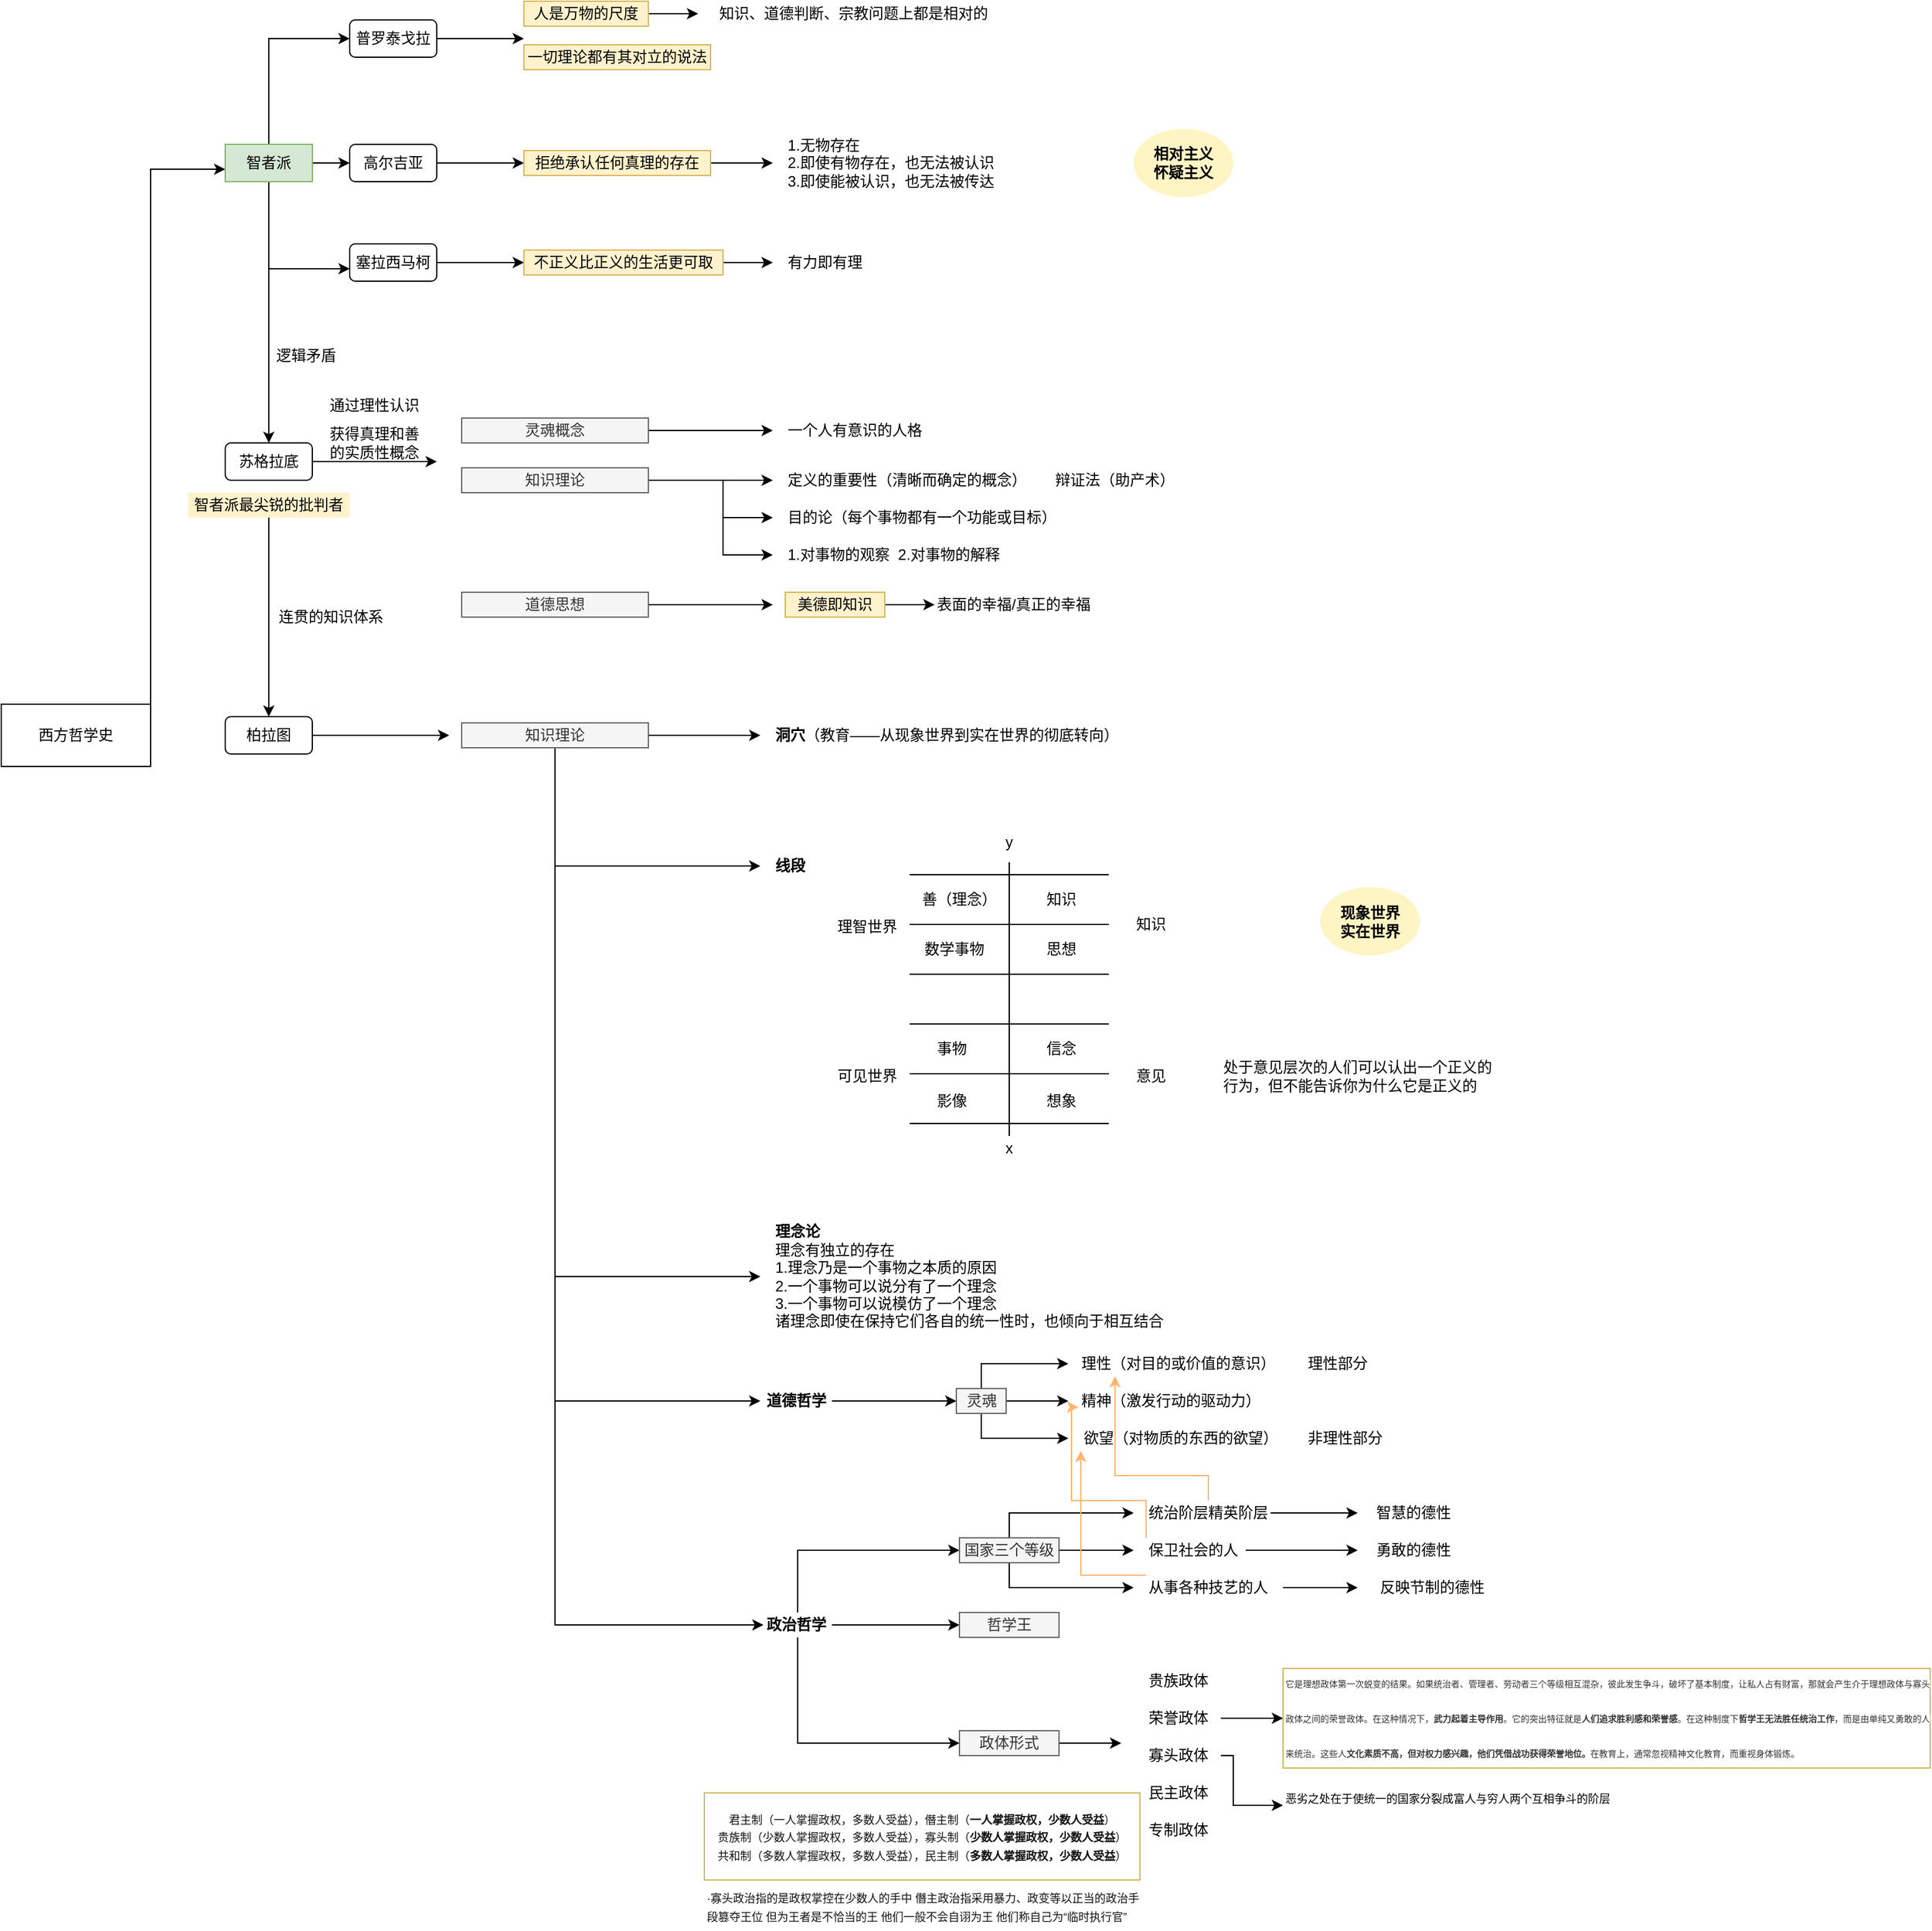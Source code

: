 <mxfile type="github" version="14.1.8">
  <diagram id="TQzP97epoowJSU-RKOnz" name="Page-1">
    <mxGraphModel grid="1" dx="1730" dy="1012" gridSize="10" guides="1" tooltips="1" connect="1" arrows="1" fold="1" page="1" pageScale="1" pageWidth="1169" pageHeight="1654" math="0" shadow="0">
      <root>
        <mxCell id="0" />
        <mxCell id="1" parent="0" />
        <mxCell id="kEAcKq2PW2KMM7VCmqcJ-43" value="" parent="1" style="rounded=0;whiteSpace=wrap;html=1;strokeColor=#d6b656;fillColor=none;" vertex="1">
          <mxGeometry as="geometry" x="635" y="1560" width="350" height="70" />
        </mxCell>
        <mxCell id="kEAcKq2PW2KMM7VCmqcJ-39" value="" parent="1" style="rounded=0;whiteSpace=wrap;html=1;strokeColor=#d6b656;fillColor=none;" vertex="1">
          <mxGeometry as="geometry" x="1100" y="1460" width="520" height="80" />
        </mxCell>
        <mxCell id="WVngYqx_YMuxh-05h4gM-2" parent="1" style="edgeStyle=orthogonalEdgeStyle;rounded=0;orthogonalLoop=1;jettySize=auto;html=1;exitX=1;exitY=0;exitDx=0;exitDy=0;" edge="1" source="WVngYqx_YMuxh-05h4gM-1">
          <mxGeometry as="geometry" relative="1">
            <mxPoint as="targetPoint" x="250" y="255" />
            <Array as="points">
              <mxPoint x="190" y="255" />
            </Array>
          </mxGeometry>
        </mxCell>
        <mxCell id="WVngYqx_YMuxh-05h4gM-1" value="西方哲学史" parent="1" style="rounded=0;whiteSpace=wrap;html=1;" vertex="1">
          <mxGeometry as="geometry" x="70" y="685" width="120" height="50" />
        </mxCell>
        <mxCell id="WVngYqx_YMuxh-05h4gM-7" parent="1" style="edgeStyle=orthogonalEdgeStyle;rounded=0;orthogonalLoop=1;jettySize=auto;html=1;" edge="1" source="WVngYqx_YMuxh-05h4gM-3" target="WVngYqx_YMuxh-05h4gM-6">
          <mxGeometry as="geometry" relative="1">
            <Array as="points">
              <mxPoint x="285" y="150" />
            </Array>
          </mxGeometry>
        </mxCell>
        <mxCell id="WVngYqx_YMuxh-05h4gM-13" parent="1" style="edgeStyle=orthogonalEdgeStyle;rounded=0;orthogonalLoop=1;jettySize=auto;html=1;" edge="1" source="WVngYqx_YMuxh-05h4gM-3">
          <mxGeometry as="geometry" relative="1">
            <mxPoint as="targetPoint" x="350" y="250" />
          </mxGeometry>
        </mxCell>
        <mxCell id="WVngYqx_YMuxh-05h4gM-19" parent="1" style="edgeStyle=orthogonalEdgeStyle;rounded=0;orthogonalLoop=1;jettySize=auto;html=1;" edge="1" source="WVngYqx_YMuxh-05h4gM-3">
          <mxGeometry as="geometry" relative="1">
            <mxPoint as="targetPoint" x="350" y="335" />
            <Array as="points">
              <mxPoint x="285" y="335" />
              <mxPoint x="310" y="335" />
            </Array>
          </mxGeometry>
        </mxCell>
        <mxCell id="WVngYqx_YMuxh-05h4gM-25" parent="1" style="edgeStyle=orthogonalEdgeStyle;rounded=0;orthogonalLoop=1;jettySize=auto;html=1;entryX=0.5;entryY=0;entryDx=0;entryDy=0;" edge="1" source="WVngYqx_YMuxh-05h4gM-3" target="WVngYqx_YMuxh-05h4gM-28">
          <mxGeometry as="geometry" relative="1">
            <mxPoint as="targetPoint" x="285" y="415" />
          </mxGeometry>
        </mxCell>
        <mxCell id="WVngYqx_YMuxh-05h4gM-3" value="智者派" parent="1" style="rounded=0;whiteSpace=wrap;html=1;fillColor=#d5e8d4;strokeColor=#82b366;" vertex="1">
          <mxGeometry as="geometry" x="250" y="235" width="70" height="30" />
        </mxCell>
        <mxCell id="WVngYqx_YMuxh-05h4gM-9" parent="1" style="edgeStyle=orthogonalEdgeStyle;rounded=0;orthogonalLoop=1;jettySize=auto;html=1;" edge="1" source="WVngYqx_YMuxh-05h4gM-6">
          <mxGeometry as="geometry" relative="1">
            <mxPoint as="targetPoint" x="490" y="150" />
          </mxGeometry>
        </mxCell>
        <mxCell id="WVngYqx_YMuxh-05h4gM-6" value="普罗泰戈拉" parent="1" style="rounded=1;whiteSpace=wrap;html=1;" vertex="1">
          <mxGeometry as="geometry" x="350" y="135" width="70" height="30" />
        </mxCell>
        <mxCell id="GLffS5xHXD3V3gzNx7sH-1" parent="1" style="edgeStyle=orthogonalEdgeStyle;rounded=0;orthogonalLoop=1;jettySize=auto;html=1;entryX=0;entryY=0.5;entryDx=0;entryDy=0;" edge="1" source="WVngYqx_YMuxh-05h4gM-10" target="WVngYqx_YMuxh-05h4gM-12">
          <mxGeometry as="geometry" relative="1" />
        </mxCell>
        <mxCell id="WVngYqx_YMuxh-05h4gM-10" value="人是万物的尺度" parent="1" style="text;html=1;align=center;verticalAlign=middle;whiteSpace=wrap;rounded=0;fillColor=#fff2cc;strokeColor=#d6b656;" vertex="1">
          <mxGeometry as="geometry" x="490" y="120" width="100" height="20" />
        </mxCell>
        <mxCell id="WVngYqx_YMuxh-05h4gM-12" value="知识、道德判断、宗教问题上都是相对的" parent="1" style="text;html=1;strokeColor=none;fillColor=none;align=center;verticalAlign=middle;whiteSpace=wrap;rounded=0;" vertex="1">
          <mxGeometry as="geometry" x="630" y="120" width="250" height="20" />
        </mxCell>
        <mxCell id="WVngYqx_YMuxh-05h4gM-15" parent="1" style="edgeStyle=orthogonalEdgeStyle;rounded=0;orthogonalLoop=1;jettySize=auto;html=1;" edge="1" source="WVngYqx_YMuxh-05h4gM-14">
          <mxGeometry as="geometry" relative="1">
            <mxPoint as="targetPoint" x="490" y="250" />
          </mxGeometry>
        </mxCell>
        <mxCell id="WVngYqx_YMuxh-05h4gM-14" value="高尔吉亚" parent="1" style="rounded=1;whiteSpace=wrap;html=1;" vertex="1">
          <mxGeometry as="geometry" x="350" y="235" width="70" height="30" />
        </mxCell>
        <mxCell id="WVngYqx_YMuxh-05h4gM-17" parent="1" style="edgeStyle=orthogonalEdgeStyle;rounded=0;orthogonalLoop=1;jettySize=auto;html=1;" edge="1" source="WVngYqx_YMuxh-05h4gM-16">
          <mxGeometry as="geometry" relative="1">
            <mxPoint as="targetPoint" x="690" y="250" />
          </mxGeometry>
        </mxCell>
        <mxCell id="WVngYqx_YMuxh-05h4gM-16" value="拒绝承认任何真理的存在" parent="1" style="text;html=1;align=center;verticalAlign=middle;whiteSpace=wrap;rounded=0;fillColor=#fff2cc;strokeColor=#d6b656;" vertex="1">
          <mxGeometry as="geometry" x="490" y="240" width="150" height="20" />
        </mxCell>
        <mxCell id="WVngYqx_YMuxh-05h4gM-18" value="&lt;div align=&quot;left&quot;&gt;有力即有理&lt;/div&gt;" parent="1" style="text;html=1;strokeColor=none;fillColor=none;align=left;verticalAlign=middle;whiteSpace=wrap;rounded=0;" vertex="1">
          <mxGeometry as="geometry" x="700" y="320" width="250" height="20" />
        </mxCell>
        <mxCell id="WVngYqx_YMuxh-05h4gM-21" parent="1" style="edgeStyle=orthogonalEdgeStyle;rounded=0;orthogonalLoop=1;jettySize=auto;html=1;" edge="1" source="WVngYqx_YMuxh-05h4gM-20">
          <mxGeometry as="geometry" relative="1">
            <mxPoint as="targetPoint" x="490" y="330" />
          </mxGeometry>
        </mxCell>
        <mxCell id="WVngYqx_YMuxh-05h4gM-20" value="塞拉西马柯" parent="1" style="rounded=1;whiteSpace=wrap;html=1;" vertex="1">
          <mxGeometry as="geometry" x="350" y="315" width="70" height="30" />
        </mxCell>
        <mxCell id="WVngYqx_YMuxh-05h4gM-23" parent="1" style="edgeStyle=orthogonalEdgeStyle;rounded=0;orthogonalLoop=1;jettySize=auto;html=1;" edge="1" source="WVngYqx_YMuxh-05h4gM-22">
          <mxGeometry as="geometry" relative="1">
            <mxPoint as="targetPoint" x="690" y="330" />
          </mxGeometry>
        </mxCell>
        <mxCell id="WVngYqx_YMuxh-05h4gM-22" value="不正义比正义的生活更可取" parent="1" style="text;html=1;align=center;verticalAlign=middle;whiteSpace=wrap;rounded=0;fillColor=#fff2cc;strokeColor=#d6b656;" vertex="1">
          <mxGeometry as="geometry" x="490" y="320" width="160" height="20" />
        </mxCell>
        <mxCell id="WVngYqx_YMuxh-05h4gM-24" value="&lt;div align=&quot;left&quot;&gt;1.无物存在&lt;br&gt;2.即使有物存在，也无法被认识&lt;br&gt;3.即使能被认识，也无法被传达&lt;br&gt;&lt;/div&gt;" parent="1" style="text;html=1;strokeColor=none;fillColor=none;align=center;verticalAlign=middle;whiteSpace=wrap;rounded=0;" vertex="1">
          <mxGeometry as="geometry" x="660" y="240" width="250" height="20" />
        </mxCell>
        <mxCell id="WVngYqx_YMuxh-05h4gM-52" parent="1" style="edgeStyle=orthogonalEdgeStyle;rounded=0;orthogonalLoop=1;jettySize=auto;html=1;" edge="1" source="WVngYqx_YMuxh-05h4gM-27">
          <mxGeometry as="geometry" relative="1">
            <mxPoint as="targetPoint" x="285" y="695" />
          </mxGeometry>
        </mxCell>
        <mxCell id="WVngYqx_YMuxh-05h4gM-27" value="智者派最尖锐的批判者" parent="1" style="text;html=1;align=center;verticalAlign=middle;whiteSpace=wrap;rounded=0;fillColor=#fff2cc;" vertex="1">
          <mxGeometry as="geometry" x="220" y="515" width="130" height="20" />
        </mxCell>
        <mxCell id="WVngYqx_YMuxh-05h4gM-33" parent="1" style="edgeStyle=orthogonalEdgeStyle;rounded=0;orthogonalLoop=1;jettySize=auto;html=1;" edge="1" source="WVngYqx_YMuxh-05h4gM-28">
          <mxGeometry as="geometry" relative="1">
            <mxPoint as="targetPoint" x="420" y="490.0" />
          </mxGeometry>
        </mxCell>
        <mxCell id="WVngYqx_YMuxh-05h4gM-28" value="苏格拉底" parent="1" style="rounded=1;whiteSpace=wrap;html=1;" vertex="1">
          <mxGeometry as="geometry" x="250" y="475" width="70" height="30" />
        </mxCell>
        <mxCell id="WVngYqx_YMuxh-05h4gM-32" value="逻辑矛盾" parent="1" style="text;html=1;strokeColor=none;fillColor=none;align=center;verticalAlign=middle;whiteSpace=wrap;rounded=0;" vertex="1">
          <mxGeometry as="geometry" x="290" y="395" width="50" height="20" />
        </mxCell>
        <mxCell id="WVngYqx_YMuxh-05h4gM-34" value="获得真理和善的实质性概念" parent="1" style="text;html=1;strokeColor=none;fillColor=none;align=center;verticalAlign=middle;whiteSpace=wrap;rounded=0;" vertex="1">
          <mxGeometry as="geometry" x="330" y="465" width="80" height="20" />
        </mxCell>
        <mxCell id="WVngYqx_YMuxh-05h4gM-35" value="&lt;b&gt;现象世界&lt;br&gt;实在世界&lt;/b&gt;" parent="1" style="ellipse;whiteSpace=wrap;html=1;strokeColor=none;fillColor=#FFF4C3;" vertex="1">
          <mxGeometry as="geometry" x="1130" y="832" width="80" height="55" />
        </mxCell>
        <mxCell id="WVngYqx_YMuxh-05h4gM-37" parent="1" style="edgeStyle=orthogonalEdgeStyle;rounded=0;orthogonalLoop=1;jettySize=auto;html=1;exitX=1;exitY=0.5;exitDx=0;exitDy=0;" edge="1" source="WVngYqx_YMuxh-05h4gM-39">
          <mxGeometry as="geometry" relative="1">
            <mxPoint as="targetPoint" x="690" y="465" />
            <Array as="points">
              <mxPoint x="690" y="465" />
            </Array>
          </mxGeometry>
        </mxCell>
        <mxCell id="WVngYqx_YMuxh-05h4gM-40" parent="1" style="edgeStyle=orthogonalEdgeStyle;rounded=0;orthogonalLoop=1;jettySize=auto;html=1;" edge="1" source="WVngYqx_YMuxh-05h4gM-36">
          <mxGeometry as="geometry" relative="1">
            <mxPoint as="targetPoint" x="690" y="505" />
          </mxGeometry>
        </mxCell>
        <mxCell id="WVngYqx_YMuxh-05h4gM-45" parent="1" style="edgeStyle=orthogonalEdgeStyle;rounded=0;orthogonalLoop=1;jettySize=auto;html=1;" edge="1" source="WVngYqx_YMuxh-05h4gM-36">
          <mxGeometry as="geometry" relative="1">
            <mxPoint as="targetPoint" x="690" y="535" />
            <Array as="points">
              <mxPoint x="650" y="505" />
              <mxPoint x="650" y="535" />
              <mxPoint x="690" y="535" />
            </Array>
          </mxGeometry>
        </mxCell>
        <mxCell id="WVngYqx_YMuxh-05h4gM-46" parent="1" style="edgeStyle=orthogonalEdgeStyle;rounded=0;orthogonalLoop=1;jettySize=auto;html=1;" edge="1" source="WVngYqx_YMuxh-05h4gM-36">
          <mxGeometry as="geometry" relative="1">
            <mxPoint as="targetPoint" x="690" y="565" />
            <Array as="points">
              <mxPoint x="650" y="505" />
              <mxPoint x="650" y="565" />
              <mxPoint x="690" y="565" />
            </Array>
          </mxGeometry>
        </mxCell>
        <mxCell id="WVngYqx_YMuxh-05h4gM-36" value="知识理论" parent="1" style="text;html=1;align=center;verticalAlign=middle;whiteSpace=wrap;rounded=0;fillColor=#f5f5f5;strokeColor=#666666;fontColor=#333333;" vertex="1">
          <mxGeometry as="geometry" x="440" y="495" width="150" height="20" />
        </mxCell>
        <mxCell id="WVngYqx_YMuxh-05h4gM-38" value="&lt;div align=&quot;left&quot;&gt;一个人有意识的人格&lt;/div&gt;" parent="1" style="text;html=1;strokeColor=none;fillColor=none;align=left;verticalAlign=middle;whiteSpace=wrap;rounded=0;" vertex="1">
          <mxGeometry as="geometry" x="700" y="455" width="250" height="20" />
        </mxCell>
        <mxCell id="WVngYqx_YMuxh-05h4gM-39" value="灵魂概念" parent="1" style="text;html=1;align=center;verticalAlign=middle;whiteSpace=wrap;rounded=0;fillColor=#f5f5f5;strokeColor=#666666;fontColor=#333333;" vertex="1">
          <mxGeometry as="geometry" x="440" y="455" width="150" height="20" />
        </mxCell>
        <mxCell id="WVngYqx_YMuxh-05h4gM-41" value="&lt;div align=&quot;left&quot;&gt;定义的重要性（清晰而确定的概念）&lt;/div&gt;" parent="1" style="text;html=1;strokeColor=none;fillColor=none;align=left;verticalAlign=middle;whiteSpace=wrap;rounded=0;" vertex="1">
          <mxGeometry as="geometry" x="700" y="495" width="250" height="20" />
        </mxCell>
        <mxCell id="WVngYqx_YMuxh-05h4gM-43" value="&lt;div align=&quot;left&quot;&gt;目的论（每个事物都有一个功能或目标）&lt;/div&gt;" parent="1" style="text;html=1;strokeColor=none;fillColor=none;align=left;verticalAlign=middle;whiteSpace=wrap;rounded=0;" vertex="1">
          <mxGeometry as="geometry" x="700" y="525" width="250" height="20" />
        </mxCell>
        <mxCell id="WVngYqx_YMuxh-05h4gM-44" value="&lt;div align=&quot;left&quot;&gt;1.对事物的观察&amp;nbsp; 2.对事物的解释&lt;/div&gt;" parent="1" style="text;html=1;strokeColor=none;fillColor=none;align=left;verticalAlign=middle;whiteSpace=wrap;rounded=0;" vertex="1">
          <mxGeometry as="geometry" x="700" y="555" width="250" height="20" />
        </mxCell>
        <mxCell id="WVngYqx_YMuxh-05h4gM-48" parent="1" style="edgeStyle=orthogonalEdgeStyle;rounded=0;orthogonalLoop=1;jettySize=auto;html=1;" edge="1" source="WVngYqx_YMuxh-05h4gM-47">
          <mxGeometry as="geometry" relative="1">
            <mxPoint as="targetPoint" x="690" y="605" />
          </mxGeometry>
        </mxCell>
        <mxCell id="WVngYqx_YMuxh-05h4gM-47" value="道德思想" parent="1" style="text;html=1;align=center;verticalAlign=middle;whiteSpace=wrap;rounded=0;fillColor=#f5f5f5;strokeColor=#666666;fontColor=#333333;" vertex="1">
          <mxGeometry as="geometry" x="440" y="595" width="150" height="20" />
        </mxCell>
        <mxCell id="WVngYqx_YMuxh-05h4gM-50" parent="1" style="edgeStyle=orthogonalEdgeStyle;rounded=0;orthogonalLoop=1;jettySize=auto;html=1;" edge="1" source="WVngYqx_YMuxh-05h4gM-49">
          <mxGeometry as="geometry" relative="1">
            <mxPoint as="targetPoint" x="820" y="605" />
          </mxGeometry>
        </mxCell>
        <mxCell id="WVngYqx_YMuxh-05h4gM-49" value="&lt;div&gt;美德即知识&lt;/div&gt;" parent="1" style="text;html=1;strokeColor=#d6b656;fillColor=#fff2cc;align=center;verticalAlign=middle;whiteSpace=wrap;rounded=0;" vertex="1">
          <mxGeometry as="geometry" x="700" y="595" width="80" height="20" />
        </mxCell>
        <mxCell id="WVngYqx_YMuxh-05h4gM-51" value="&lt;div align=&quot;left&quot;&gt;表面的幸福/真正的幸福&lt;/div&gt;" parent="1" style="text;html=1;strokeColor=none;fillColor=none;align=left;verticalAlign=middle;whiteSpace=wrap;rounded=0;" vertex="1">
          <mxGeometry as="geometry" x="820" y="595" width="250" height="20" />
        </mxCell>
        <mxCell id="WVngYqx_YMuxh-05h4gM-53" value="连贯的知识体系" parent="1" style="text;html=1;strokeColor=none;fillColor=none;align=center;verticalAlign=middle;whiteSpace=wrap;rounded=0;" vertex="1">
          <mxGeometry as="geometry" x="290" y="605" width="90" height="20" />
        </mxCell>
        <mxCell id="WVngYqx_YMuxh-05h4gM-56" parent="1" style="edgeStyle=orthogonalEdgeStyle;rounded=0;orthogonalLoop=1;jettySize=auto;html=1;" edge="1" source="WVngYqx_YMuxh-05h4gM-54">
          <mxGeometry as="geometry" relative="1">
            <mxPoint as="targetPoint" x="430" y="710" />
          </mxGeometry>
        </mxCell>
        <mxCell id="WVngYqx_YMuxh-05h4gM-54" value="柏拉图" parent="1" style="rounded=1;whiteSpace=wrap;html=1;" vertex="1">
          <mxGeometry as="geometry" x="250" y="695" width="70" height="30" />
        </mxCell>
        <mxCell id="WVngYqx_YMuxh-05h4gM-57" parent="1" style="edgeStyle=orthogonalEdgeStyle;rounded=0;orthogonalLoop=1;jettySize=auto;html=1;" edge="1" source="WVngYqx_YMuxh-05h4gM-55">
          <mxGeometry as="geometry" relative="1">
            <mxPoint as="targetPoint" x="680" y="710" />
          </mxGeometry>
        </mxCell>
        <mxCell id="WVngYqx_YMuxh-05h4gM-60" parent="1" style="edgeStyle=orthogonalEdgeStyle;rounded=0;orthogonalLoop=1;jettySize=auto;html=1;" edge="1" source="WVngYqx_YMuxh-05h4gM-55">
          <mxGeometry as="geometry" relative="1">
            <mxPoint as="targetPoint" x="680" y="815" />
            <Array as="points">
              <mxPoint x="515" y="815" />
              <mxPoint x="680" y="815" />
            </Array>
          </mxGeometry>
        </mxCell>
        <mxCell id="p7dkGp5icExoeywVa9xs-1" parent="1" style="edgeStyle=orthogonalEdgeStyle;rounded=0;orthogonalLoop=1;jettySize=auto;html=1;" edge="1" source="WVngYqx_YMuxh-05h4gM-55">
          <mxGeometry as="geometry" relative="1">
            <mxPoint as="targetPoint" x="680" y="1145" />
            <Array as="points">
              <mxPoint x="515" y="1145" />
              <mxPoint x="680" y="1145" />
            </Array>
          </mxGeometry>
        </mxCell>
        <mxCell id="p7dkGp5icExoeywVa9xs-5" parent="1" style="edgeStyle=orthogonalEdgeStyle;rounded=0;orthogonalLoop=1;jettySize=auto;html=1;" edge="1" source="WVngYqx_YMuxh-05h4gM-55">
          <mxGeometry as="geometry" relative="1">
            <mxPoint as="targetPoint" x="680" y="1245" />
            <Array as="points">
              <mxPoint x="515" y="1245" />
              <mxPoint x="680" y="1245" />
            </Array>
          </mxGeometry>
        </mxCell>
        <mxCell id="kEAcKq2PW2KMM7VCmqcJ-3" parent="1" style="edgeStyle=orthogonalEdgeStyle;rounded=0;orthogonalLoop=1;jettySize=auto;html=1;entryX=0;entryY=0.5;entryDx=0;entryDy=0;" edge="1" source="WVngYqx_YMuxh-05h4gM-55" target="kEAcKq2PW2KMM7VCmqcJ-4">
          <mxGeometry as="geometry" relative="1">
            <mxPoint as="targetPoint" x="680" y="1385" />
            <Array as="points">
              <mxPoint x="515" y="1425" />
            </Array>
          </mxGeometry>
        </mxCell>
        <mxCell id="WVngYqx_YMuxh-05h4gM-55" value="知识理论" parent="1" style="text;html=1;align=center;verticalAlign=middle;whiteSpace=wrap;rounded=0;fillColor=#f5f5f5;strokeColor=#666666;fontColor=#333333;" vertex="1">
          <mxGeometry as="geometry" x="440" y="700" width="150" height="20" />
        </mxCell>
        <mxCell id="WVngYqx_YMuxh-05h4gM-58" value="&lt;div align=&quot;left&quot;&gt;&lt;b&gt;洞穴&lt;/b&gt;（教育——从现象世界到实在世界的彻底转向）&lt;/div&gt;" parent="1" style="text;html=1;strokeColor=none;fillColor=none;align=left;verticalAlign=middle;whiteSpace=wrap;rounded=0;" vertex="1">
          <mxGeometry as="geometry" x="690" y="700" width="280" height="20" />
        </mxCell>
        <mxCell id="WVngYqx_YMuxh-05h4gM-59" value="&lt;b&gt;相对主义&lt;br&gt;怀疑主义&lt;/b&gt;" parent="1" style="ellipse;whiteSpace=wrap;html=1;strokeColor=none;fillColor=#FFF4C3;" vertex="1">
          <mxGeometry as="geometry" x="980" y="222.5" width="80" height="55" />
        </mxCell>
        <mxCell id="WVngYqx_YMuxh-05h4gM-61" value="&lt;div align=&quot;left&quot;&gt;&lt;b&gt;线段&lt;/b&gt;&lt;/div&gt;" parent="1" style="text;html=1;strokeColor=none;fillColor=none;align=left;verticalAlign=middle;whiteSpace=wrap;rounded=0;" vertex="1">
          <mxGeometry as="geometry" x="690" y="805" width="40" height="20" />
        </mxCell>
        <mxCell id="WVngYqx_YMuxh-05h4gM-62" value="" parent="1" style="endArrow=none;html=1;" edge="1">
          <mxGeometry as="geometry" width="50" height="50" relative="1">
            <mxPoint as="sourcePoint" x="880" y="1032" />
            <mxPoint as="targetPoint" x="880" y="812" />
            <Array as="points">
              <mxPoint x="880" y="952" />
            </Array>
          </mxGeometry>
        </mxCell>
        <mxCell id="WVngYqx_YMuxh-05h4gM-63" value="y" parent="1" style="text;html=1;strokeColor=none;fillColor=none;align=center;verticalAlign=middle;whiteSpace=wrap;rounded=0;" vertex="1">
          <mxGeometry as="geometry" x="860" y="786" width="40" height="20" />
        </mxCell>
        <mxCell id="WVngYqx_YMuxh-05h4gM-64" value="x" parent="1" style="text;html=1;strokeColor=none;fillColor=none;align=center;verticalAlign=middle;whiteSpace=wrap;rounded=0;" vertex="1">
          <mxGeometry as="geometry" x="860" y="1032" width="40" height="20" />
        </mxCell>
        <mxCell id="WVngYqx_YMuxh-05h4gM-65" value="" parent="1" style="endArrow=none;html=1;" edge="1">
          <mxGeometry as="geometry" width="50" height="50" relative="1">
            <mxPoint as="sourcePoint" x="800" y="822" />
            <mxPoint as="targetPoint" x="960" y="822" />
          </mxGeometry>
        </mxCell>
        <mxCell id="WVngYqx_YMuxh-05h4gM-66" value="" parent="1" style="endArrow=none;html=1;" edge="1">
          <mxGeometry as="geometry" width="50" height="50" relative="1">
            <mxPoint as="sourcePoint" x="800" y="862.0" />
            <mxPoint as="targetPoint" x="960" y="862.0" />
          </mxGeometry>
        </mxCell>
        <mxCell id="WVngYqx_YMuxh-05h4gM-67" value="" parent="1" style="endArrow=none;html=1;" edge="1">
          <mxGeometry as="geometry" width="50" height="50" relative="1">
            <mxPoint as="sourcePoint" x="800" y="902.0" />
            <mxPoint as="targetPoint" x="960" y="902.0" />
          </mxGeometry>
        </mxCell>
        <mxCell id="WVngYqx_YMuxh-05h4gM-68" value="" parent="1" style="endArrow=none;html=1;" edge="1">
          <mxGeometry as="geometry" width="50" height="50" relative="1">
            <mxPoint as="sourcePoint" x="800" y="942.0" />
            <mxPoint as="targetPoint" x="960" y="942.0" />
          </mxGeometry>
        </mxCell>
        <mxCell id="WVngYqx_YMuxh-05h4gM-69" value="" parent="1" style="endArrow=none;html=1;" edge="1">
          <mxGeometry as="geometry" width="50" height="50" relative="1">
            <mxPoint as="sourcePoint" x="800" y="982.0" />
            <mxPoint as="targetPoint" x="960" y="982.0" />
          </mxGeometry>
        </mxCell>
        <mxCell id="WVngYqx_YMuxh-05h4gM-70" value="" parent="1" style="endArrow=none;html=1;" edge="1">
          <mxGeometry as="geometry" width="50" height="50" relative="1">
            <mxPoint as="sourcePoint" x="800" y="1022.0" />
            <mxPoint as="targetPoint" x="960" y="1022.0" />
          </mxGeometry>
        </mxCell>
        <mxCell id="WVngYqx_YMuxh-05h4gM-71" value="想象" parent="1" style="text;html=1;strokeColor=none;fillColor=none;align=left;verticalAlign=middle;whiteSpace=wrap;rounded=0;" vertex="1">
          <mxGeometry as="geometry" x="908" y="994" width="40" height="20" />
        </mxCell>
        <mxCell id="WVngYqx_YMuxh-05h4gM-72" value="信念" parent="1" style="text;html=1;strokeColor=none;fillColor=none;align=left;verticalAlign=middle;whiteSpace=wrap;rounded=0;" vertex="1">
          <mxGeometry as="geometry" x="908" y="952" width="40" height="20" />
        </mxCell>
        <mxCell id="WVngYqx_YMuxh-05h4gM-73" value="思想" parent="1" style="text;html=1;strokeColor=none;fillColor=none;align=left;verticalAlign=middle;whiteSpace=wrap;rounded=0;" vertex="1">
          <mxGeometry as="geometry" x="908" y="872" width="40" height="20" />
        </mxCell>
        <mxCell id="WVngYqx_YMuxh-05h4gM-74" value="知识" parent="1" style="text;html=1;strokeColor=none;fillColor=none;align=left;verticalAlign=middle;whiteSpace=wrap;rounded=0;" vertex="1">
          <mxGeometry as="geometry" x="908" y="832" width="40" height="20" />
        </mxCell>
        <mxCell id="WVngYqx_YMuxh-05h4gM-75" value="影像" parent="1" style="text;html=1;strokeColor=none;fillColor=none;align=left;verticalAlign=middle;whiteSpace=wrap;rounded=0;" vertex="1">
          <mxGeometry as="geometry" x="820" y="994" width="40" height="20" />
        </mxCell>
        <mxCell id="WVngYqx_YMuxh-05h4gM-76" value="事物" parent="1" style="text;html=1;strokeColor=none;fillColor=none;align=left;verticalAlign=middle;whiteSpace=wrap;rounded=0;" vertex="1">
          <mxGeometry as="geometry" x="820" y="952" width="40" height="20" />
        </mxCell>
        <mxCell id="WVngYqx_YMuxh-05h4gM-77" value="数学事物" parent="1" style="text;html=1;strokeColor=none;fillColor=none;align=left;verticalAlign=middle;whiteSpace=wrap;rounded=0;" vertex="1">
          <mxGeometry as="geometry" x="810" y="872" width="50" height="20" />
        </mxCell>
        <mxCell id="WVngYqx_YMuxh-05h4gM-78" value="善（理念）" parent="1" style="text;html=1;strokeColor=none;fillColor=none;align=center;verticalAlign=middle;whiteSpace=wrap;rounded=0;" vertex="1">
          <mxGeometry as="geometry" x="800" y="832" width="80" height="20" />
        </mxCell>
        <mxCell id="WVngYqx_YMuxh-05h4gM-80" value="知识" parent="1" style="text;html=1;strokeColor=none;fillColor=none;align=left;verticalAlign=middle;whiteSpace=wrap;rounded=0;" vertex="1">
          <mxGeometry as="geometry" x="980" y="852" width="40" height="20" />
        </mxCell>
        <mxCell id="WVngYqx_YMuxh-05h4gM-81" value="意见" parent="1" style="text;html=1;strokeColor=none;fillColor=none;align=left;verticalAlign=middle;whiteSpace=wrap;rounded=0;" vertex="1">
          <mxGeometry as="geometry" x="980" y="974" width="40" height="20" />
        </mxCell>
        <mxCell id="WVngYqx_YMuxh-05h4gM-82" value="理智世界" parent="1" style="text;html=1;strokeColor=none;fillColor=none;align=left;verticalAlign=middle;whiteSpace=wrap;rounded=0;" vertex="1">
          <mxGeometry as="geometry" x="740" y="853.5" width="50" height="20" />
        </mxCell>
        <mxCell id="WVngYqx_YMuxh-05h4gM-83" value="可见世界" parent="1" style="text;html=1;strokeColor=none;fillColor=none;align=left;verticalAlign=middle;whiteSpace=wrap;rounded=0;" vertex="1">
          <mxGeometry as="geometry" x="740" y="974" width="50" height="20" />
        </mxCell>
        <mxCell id="p7dkGp5icExoeywVa9xs-2" value="&lt;div align=&quot;left&quot;&gt;&lt;b&gt;理念论&lt;/b&gt;&lt;/div&gt;&lt;div align=&quot;left&quot;&gt;理念有独立的存在&lt;/div&gt;&lt;div align=&quot;left&quot;&gt;1.理念乃是一个事物之本质的原因&lt;/div&gt;&lt;div align=&quot;left&quot;&gt;2.一个事物可以说分有了一个理念&lt;/div&gt;&lt;div align=&quot;left&quot;&gt;3.一个事物可以说模仿了一个理念&lt;/div&gt;&lt;div align=&quot;left&quot;&gt;诸理念即使在保持它们各自的统一性时，也倾向于相互结合&lt;/div&gt;" parent="1" style="text;html=1;strokeColor=none;fillColor=none;align=left;verticalAlign=middle;whiteSpace=wrap;rounded=0;" vertex="1">
          <mxGeometry as="geometry" x="690" y="1135" width="330" height="20" />
        </mxCell>
        <mxCell id="p7dkGp5icExoeywVa9xs-3" value="&lt;div align=&quot;left&quot;&gt;处于意见层次的人们可以认出一个正义的行为，但不能告诉你为什么它是正义的&lt;/div&gt;" parent="1" style="text;html=1;strokeColor=none;fillColor=none;align=left;verticalAlign=middle;whiteSpace=wrap;rounded=0;" vertex="1">
          <mxGeometry as="geometry" x="1050" y="974" width="220" height="20" />
        </mxCell>
        <mxCell id="p7dkGp5icExoeywVa9xs-7" parent="1" style="edgeStyle=orthogonalEdgeStyle;rounded=0;orthogonalLoop=1;jettySize=auto;html=1;" edge="1" source="p7dkGp5icExoeywVa9xs-6">
          <mxGeometry as="geometry" relative="1">
            <mxPoint as="targetPoint" x="837.5" y="1245" />
          </mxGeometry>
        </mxCell>
        <mxCell id="p7dkGp5icExoeywVa9xs-6" value="&lt;div align=&quot;left&quot;&gt;&lt;b&gt;道德哲学&lt;/b&gt;&lt;/div&gt;" parent="1" style="text;html=1;strokeColor=none;fillColor=none;align=left;verticalAlign=middle;whiteSpace=wrap;rounded=0;" vertex="1">
          <mxGeometry as="geometry" x="682.5" y="1235" width="55" height="20" />
        </mxCell>
        <mxCell id="p7dkGp5icExoeywVa9xs-9" parent="1" style="edgeStyle=orthogonalEdgeStyle;rounded=0;orthogonalLoop=1;jettySize=auto;html=1;" edge="1" source="p7dkGp5icExoeywVa9xs-8">
          <mxGeometry as="geometry" relative="1">
            <mxPoint as="targetPoint" x="927.5" y="1245" />
          </mxGeometry>
        </mxCell>
        <mxCell id="p7dkGp5icExoeywVa9xs-10" parent="1" style="edgeStyle=orthogonalEdgeStyle;rounded=0;orthogonalLoop=1;jettySize=auto;html=1;exitX=0.5;exitY=0;exitDx=0;exitDy=0;" edge="1" source="p7dkGp5icExoeywVa9xs-8">
          <mxGeometry as="geometry" relative="1">
            <mxPoint as="targetPoint" x="927.5" y="1215" />
            <Array as="points">
              <mxPoint x="857.5" y="1215" />
            </Array>
          </mxGeometry>
        </mxCell>
        <mxCell id="p7dkGp5icExoeywVa9xs-11" parent="1" style="edgeStyle=orthogonalEdgeStyle;rounded=0;orthogonalLoop=1;jettySize=auto;html=1;exitX=1;exitY=1;exitDx=0;exitDy=0;" edge="1" source="p7dkGp5icExoeywVa9xs-8">
          <mxGeometry as="geometry" relative="1">
            <mxPoint as="targetPoint" x="927.5" y="1275" />
            <Array as="points">
              <mxPoint x="857.5" y="1255" />
              <mxPoint x="857.5" y="1275" />
            </Array>
          </mxGeometry>
        </mxCell>
        <mxCell id="p7dkGp5icExoeywVa9xs-8" value="灵魂" parent="1" style="text;html=1;align=center;verticalAlign=middle;whiteSpace=wrap;rounded=0;fillColor=#f5f5f5;strokeColor=#666666;fontColor=#333333;" vertex="1">
          <mxGeometry as="geometry" x="837.5" y="1235" width="40" height="20" />
        </mxCell>
        <mxCell id="p7dkGp5icExoeywVa9xs-12" value="理性（对目的或价值的意识）" parent="1" style="text;html=1;strokeColor=none;fillColor=none;align=left;verticalAlign=middle;whiteSpace=wrap;rounded=0;" vertex="1">
          <mxGeometry as="geometry" x="935.5" y="1205" width="172" height="20" />
        </mxCell>
        <mxCell id="p7dkGp5icExoeywVa9xs-13" value="精神（激发行动的驱动力）" parent="1" style="text;html=1;strokeColor=none;fillColor=none;align=left;verticalAlign=middle;whiteSpace=wrap;rounded=0;" vertex="1">
          <mxGeometry as="geometry" x="935.5" y="1235" width="152" height="20" />
        </mxCell>
        <mxCell id="p7dkGp5icExoeywVa9xs-14" value="欲望（对物质的东西的欲望）" parent="1" style="text;html=1;strokeColor=none;fillColor=none;align=left;verticalAlign=middle;whiteSpace=wrap;rounded=0;" vertex="1">
          <mxGeometry as="geometry" x="937.5" y="1265" width="160" height="20" />
        </mxCell>
        <mxCell id="GLffS5xHXD3V3gzNx7sH-2" value="一切理论都有其对立的说法" parent="1" style="text;html=1;align=center;verticalAlign=middle;whiteSpace=wrap;rounded=0;fillColor=#fff2cc;strokeColor=#d6b656;" vertex="1">
          <mxGeometry as="geometry" x="490" y="155" width="150" height="20" />
        </mxCell>
        <mxCell id="GLffS5xHXD3V3gzNx7sH-3" value="通过理性认识" parent="1" style="text;html=1;strokeColor=none;fillColor=none;align=center;verticalAlign=middle;whiteSpace=wrap;rounded=0;" vertex="1">
          <mxGeometry as="geometry" x="330" y="435" width="80" height="20" />
        </mxCell>
        <mxCell id="GLffS5xHXD3V3gzNx7sH-4" value="辩证法（助产术）" parent="1" style="text;html=1;strokeColor=none;fillColor=none;align=center;verticalAlign=middle;whiteSpace=wrap;rounded=0;" vertex="1">
          <mxGeometry as="geometry" x="910" y="495" width="110" height="20" />
        </mxCell>
        <mxCell id="kEAcKq2PW2KMM7VCmqcJ-1" value="理性部分" parent="1" style="text;html=1;strokeColor=none;fillColor=none;align=left;verticalAlign=middle;whiteSpace=wrap;rounded=0;" vertex="1">
          <mxGeometry as="geometry" x="1117.5" y="1205" width="50" height="20" />
        </mxCell>
        <mxCell id="kEAcKq2PW2KMM7VCmqcJ-2" value="非理性部分" parent="1" style="text;html=1;strokeColor=none;fillColor=none;align=left;verticalAlign=middle;whiteSpace=wrap;rounded=0;" vertex="1">
          <mxGeometry as="geometry" x="1117.5" y="1265" width="70" height="20" />
        </mxCell>
        <mxCell id="kEAcKq2PW2KMM7VCmqcJ-6" parent="1" style="edgeStyle=orthogonalEdgeStyle;rounded=0;orthogonalLoop=1;jettySize=auto;html=1;" edge="1" source="kEAcKq2PW2KMM7VCmqcJ-4">
          <mxGeometry as="geometry" relative="1">
            <mxPoint as="targetPoint" x="840" y="1365" />
            <Array as="points">
              <mxPoint x="710" y="1365" />
            </Array>
          </mxGeometry>
        </mxCell>
        <mxCell id="kEAcKq2PW2KMM7VCmqcJ-20" parent="1" style="edgeStyle=orthogonalEdgeStyle;rounded=0;orthogonalLoop=1;jettySize=auto;html=1;" edge="1" source="kEAcKq2PW2KMM7VCmqcJ-4">
          <mxGeometry as="geometry" relative="1">
            <mxPoint as="targetPoint" x="840" y="1425" />
          </mxGeometry>
        </mxCell>
        <mxCell id="kEAcKq2PW2KMM7VCmqcJ-28" parent="1" style="edgeStyle=orthogonalEdgeStyle;rounded=0;orthogonalLoop=1;jettySize=auto;html=1;strokeColor=#000000;" edge="1" source="kEAcKq2PW2KMM7VCmqcJ-4">
          <mxGeometry as="geometry" relative="1">
            <mxPoint as="targetPoint" x="840" y="1520" />
            <Array as="points">
              <mxPoint x="710" y="1520" />
            </Array>
          </mxGeometry>
        </mxCell>
        <mxCell id="kEAcKq2PW2KMM7VCmqcJ-4" value="&lt;div align=&quot;left&quot;&gt;&lt;b&gt;政治哲学&lt;/b&gt;&lt;/div&gt;" parent="1" style="text;html=1;strokeColor=none;fillColor=none;align=left;verticalAlign=middle;whiteSpace=wrap;rounded=0;" vertex="1">
          <mxGeometry as="geometry" x="682.5" y="1415" width="55" height="20" />
        </mxCell>
        <mxCell id="kEAcKq2PW2KMM7VCmqcJ-8" parent="1" style="edgeStyle=orthogonalEdgeStyle;rounded=0;orthogonalLoop=1;jettySize=auto;html=1;" edge="1" source="kEAcKq2PW2KMM7VCmqcJ-7">
          <mxGeometry as="geometry" relative="1">
            <mxPoint as="targetPoint" x="980" y="1365" />
          </mxGeometry>
        </mxCell>
        <mxCell id="kEAcKq2PW2KMM7VCmqcJ-9" parent="1" style="edgeStyle=orthogonalEdgeStyle;rounded=0;orthogonalLoop=1;jettySize=auto;html=1;" edge="1" source="kEAcKq2PW2KMM7VCmqcJ-7">
          <mxGeometry as="geometry" relative="1">
            <mxPoint as="targetPoint" x="980" y="1335" />
            <Array as="points">
              <mxPoint x="880" y="1335" />
            </Array>
          </mxGeometry>
        </mxCell>
        <mxCell id="kEAcKq2PW2KMM7VCmqcJ-10" parent="1" style="edgeStyle=orthogonalEdgeStyle;rounded=0;orthogonalLoop=1;jettySize=auto;html=1;" edge="1" source="kEAcKq2PW2KMM7VCmqcJ-7">
          <mxGeometry as="geometry" relative="1">
            <mxPoint as="targetPoint" x="980" y="1395" />
            <Array as="points">
              <mxPoint x="880" y="1395" />
              <mxPoint x="970" y="1395" />
            </Array>
          </mxGeometry>
        </mxCell>
        <mxCell id="kEAcKq2PW2KMM7VCmqcJ-7" value="国家三个等级" parent="1" style="text;html=1;align=center;verticalAlign=middle;whiteSpace=wrap;rounded=0;fillColor=#f5f5f5;strokeColor=#666666;fontColor=#333333;" vertex="1">
          <mxGeometry as="geometry" x="840" y="1355" width="80" height="20" />
        </mxCell>
        <mxCell id="kEAcKq2PW2KMM7VCmqcJ-16" parent="1" style="edgeStyle=orthogonalEdgeStyle;rounded=0;orthogonalLoop=1;jettySize=auto;html=1;strokeColor=#FFB570;" edge="1" source="kEAcKq2PW2KMM7VCmqcJ-11" target="p7dkGp5icExoeywVa9xs-12">
          <mxGeometry as="geometry" relative="1">
            <Array as="points">
              <mxPoint x="1040" y="1305" />
              <mxPoint x="965" y="1305" />
            </Array>
          </mxGeometry>
        </mxCell>
        <mxCell id="kEAcKq2PW2KMM7VCmqcJ-26" parent="1" style="edgeStyle=orthogonalEdgeStyle;rounded=0;orthogonalLoop=1;jettySize=auto;html=1;strokeColor=#000000;" edge="1" source="kEAcKq2PW2KMM7VCmqcJ-11" target="kEAcKq2PW2KMM7VCmqcJ-27">
          <mxGeometry as="geometry" relative="1">
            <mxPoint as="targetPoint" x="1160" y="1335" />
          </mxGeometry>
        </mxCell>
        <mxCell id="kEAcKq2PW2KMM7VCmqcJ-11" value="统治阶层精英阶层" parent="1" style="text;html=1;strokeColor=none;fillColor=none;align=left;verticalAlign=middle;whiteSpace=wrap;rounded=0;" vertex="1">
          <mxGeometry as="geometry" x="990" y="1325" width="100" height="20" />
        </mxCell>
        <mxCell id="kEAcKq2PW2KMM7VCmqcJ-17" parent="1" style="edgeStyle=orthogonalEdgeStyle;rounded=0;orthogonalLoop=1;jettySize=auto;html=1;entryX=0;entryY=0.75;entryDx=0;entryDy=0;strokeColor=#FFB570;" edge="1" source="kEAcKq2PW2KMM7VCmqcJ-12" target="p7dkGp5icExoeywVa9xs-13">
          <mxGeometry as="geometry" relative="1">
            <Array as="points">
              <mxPoint x="990" y="1325" />
              <mxPoint x="930" y="1325" />
              <mxPoint x="930" y="1250" />
            </Array>
          </mxGeometry>
        </mxCell>
        <mxCell id="kEAcKq2PW2KMM7VCmqcJ-24" parent="1" style="edgeStyle=orthogonalEdgeStyle;rounded=0;orthogonalLoop=1;jettySize=auto;html=1;strokeColor=#000000;" edge="1" source="kEAcKq2PW2KMM7VCmqcJ-12" target="kEAcKq2PW2KMM7VCmqcJ-25">
          <mxGeometry as="geometry" relative="1">
            <mxPoint as="targetPoint" x="1160" y="1365" />
          </mxGeometry>
        </mxCell>
        <mxCell id="kEAcKq2PW2KMM7VCmqcJ-12" value="保卫社会的人&lt;span style=&quot;text-align: left ; color: transparent ; text-transform: none ; text-indent: 0px ; letter-spacing: normal ; font-family: monospace ; font-size: 0px ; font-style: normal ; font-variant: normal ; font-weight: 400 ; text-decoration: none ; word-spacing: 0px ; display: inline ; word-break: break-all ; float: none ; background-color: rgb(248 , 249 , 250)&quot;&gt;%3CmxGraphModel%3E%3Croot%3E%3CmxCell%20id%3D%220%22%2F%3E%3CmxCell%20id%3D%221%22%20parent%3D%220%22%2F%3E%3CmxCell%20id%3D%222%22%20value%3D%22%E7%BB%9F%E6%B2%BB%E9%98%B6%E5%B1%82%E7%B2%BE%E8%8B%B1%E9%98%B6%E5%B1%82%22%20parent%3D%221%22%20style%3D%22text%3Bhtml%3D1%3BstrokeColor%3Dnone%3BfillColor%3Dnone%3Balign%3Dleft%3BverticalAlign%3Dmiddle%3BwhiteSpace%3Dwrap%3Brounded%3D0%3B%22%20vertex%3D%221%22%3E%3CmxGeometry%20as%3D%22geometry%22%20x%3D%22990%22%20y%3D%221310%22%20width%3D%22172%22%20height%3D%2220%22%2F%3E%3C%2FmxCell%3E%3C%2Froot%3E%3C%2FmxGraphModel%3E&lt;/span&gt;" parent="1" style="text;html=1;strokeColor=none;fillColor=none;align=left;verticalAlign=middle;whiteSpace=wrap;rounded=0;" vertex="1">
          <mxGeometry as="geometry" x="990" y="1355" width="80" height="20" />
        </mxCell>
        <mxCell id="kEAcKq2PW2KMM7VCmqcJ-19" parent="1" style="edgeStyle=orthogonalEdgeStyle;rounded=0;orthogonalLoop=1;jettySize=auto;html=1;entryX=0;entryY=1;entryDx=0;entryDy=0;strokeColor=#FFB570;" edge="1" source="kEAcKq2PW2KMM7VCmqcJ-13" target="p7dkGp5icExoeywVa9xs-14">
          <mxGeometry as="geometry" relative="1">
            <Array as="points">
              <mxPoint x="938" y="1385" />
            </Array>
          </mxGeometry>
        </mxCell>
        <mxCell id="kEAcKq2PW2KMM7VCmqcJ-22" parent="1" style="edgeStyle=orthogonalEdgeStyle;rounded=0;orthogonalLoop=1;jettySize=auto;html=1;strokeColor=#000000;" edge="1" source="kEAcKq2PW2KMM7VCmqcJ-13" target="kEAcKq2PW2KMM7VCmqcJ-23">
          <mxGeometry as="geometry" relative="1">
            <mxPoint as="targetPoint" x="1180" y="1395" />
          </mxGeometry>
        </mxCell>
        <mxCell id="kEAcKq2PW2KMM7VCmqcJ-13" value="从事各种技艺的人" parent="1" style="text;html=1;strokeColor=none;fillColor=none;align=left;verticalAlign=middle;whiteSpace=wrap;rounded=0;" vertex="1">
          <mxGeometry as="geometry" x="990" y="1385" width="110" height="20" />
        </mxCell>
        <mxCell id="kEAcKq2PW2KMM7VCmqcJ-21" value="哲学王" parent="1" style="text;html=1;align=center;verticalAlign=middle;whiteSpace=wrap;rounded=0;fillColor=#f5f5f5;strokeColor=#666666;fontColor=#333333;" vertex="1">
          <mxGeometry as="geometry" x="840" y="1415" width="80" height="20" />
        </mxCell>
        <mxCell id="kEAcKq2PW2KMM7VCmqcJ-23" value="反映节制的德性" parent="1" style="text;html=1;strokeColor=none;fillColor=none;align=center;verticalAlign=middle;whiteSpace=wrap;rounded=0;" vertex="1">
          <mxGeometry as="geometry" x="1160" y="1385" width="120" height="20" />
        </mxCell>
        <mxCell id="kEAcKq2PW2KMM7VCmqcJ-25" value="勇敢的德性" parent="1" style="text;html=1;strokeColor=none;fillColor=none;align=center;verticalAlign=middle;whiteSpace=wrap;rounded=0;" vertex="1">
          <mxGeometry as="geometry" x="1160" y="1355" width="90" height="20" />
        </mxCell>
        <mxCell id="kEAcKq2PW2KMM7VCmqcJ-27" value="智慧的德性" parent="1" style="text;html=1;strokeColor=none;fillColor=none;align=center;verticalAlign=middle;whiteSpace=wrap;rounded=0;" vertex="1">
          <mxGeometry as="geometry" x="1160" y="1325" width="90" height="20" />
        </mxCell>
        <mxCell id="kEAcKq2PW2KMM7VCmqcJ-30" parent="1" style="edgeStyle=orthogonalEdgeStyle;rounded=0;orthogonalLoop=1;jettySize=auto;html=1;strokeColor=#000000;" edge="1" source="kEAcKq2PW2KMM7VCmqcJ-29">
          <mxGeometry as="geometry" relative="1">
            <mxPoint as="targetPoint" x="970" y="1520" />
          </mxGeometry>
        </mxCell>
        <mxCell id="kEAcKq2PW2KMM7VCmqcJ-29" value="政体形式" parent="1" style="text;html=1;align=center;verticalAlign=middle;whiteSpace=wrap;rounded=0;fillColor=#f5f5f5;strokeColor=#666666;fontColor=#333333;" vertex="1">
          <mxGeometry as="geometry" x="840" y="1510" width="80" height="20" />
        </mxCell>
        <mxCell id="kEAcKq2PW2KMM7VCmqcJ-31" value="贵族政体" parent="1" style="text;html=1;strokeColor=none;fillColor=none;align=left;verticalAlign=middle;whiteSpace=wrap;rounded=0;" vertex="1">
          <mxGeometry as="geometry" x="990" y="1460" width="110" height="20" />
        </mxCell>
        <mxCell id="kEAcKq2PW2KMM7VCmqcJ-38" parent="1" style="edgeStyle=orthogonalEdgeStyle;rounded=0;orthogonalLoop=1;jettySize=auto;html=1;strokeColor=#000000;" edge="1" source="kEAcKq2PW2KMM7VCmqcJ-32" target="kEAcKq2PW2KMM7VCmqcJ-37">
          <mxGeometry as="geometry" relative="1" />
        </mxCell>
        <mxCell id="kEAcKq2PW2KMM7VCmqcJ-32" value="荣誉政体" parent="1" style="text;html=1;strokeColor=none;fillColor=none;align=left;verticalAlign=middle;whiteSpace=wrap;rounded=0;" vertex="1">
          <mxGeometry as="geometry" x="990" y="1490" width="60" height="20" />
        </mxCell>
        <mxCell id="kEAcKq2PW2KMM7VCmqcJ-45" parent="1" style="edgeStyle=orthogonalEdgeStyle;rounded=0;orthogonalLoop=1;jettySize=auto;html=1;strokeColor=#000000;entryX=1;entryY=1;entryDx=0;entryDy=0;" edge="1" source="kEAcKq2PW2KMM7VCmqcJ-33" target="kEAcKq2PW2KMM7VCmqcJ-34">
          <mxGeometry as="geometry" relative="1">
            <mxPoint as="targetPoint" x="1190" y="1570" />
            <Array as="points">
              <mxPoint x="1060" y="1530" />
              <mxPoint x="1060" y="1570" />
            </Array>
          </mxGeometry>
        </mxCell>
        <mxCell id="kEAcKq2PW2KMM7VCmqcJ-33" value="寡头政体" parent="1" style="text;html=1;strokeColor=none;fillColor=none;align=left;verticalAlign=middle;whiteSpace=wrap;rounded=0;" vertex="1">
          <mxGeometry as="geometry" x="990" y="1520" width="60" height="20" />
        </mxCell>
        <mxCell id="kEAcKq2PW2KMM7VCmqcJ-34" value="民主政体" parent="1" style="text;html=1;strokeColor=none;fillColor=none;align=left;verticalAlign=middle;whiteSpace=wrap;rounded=0;" vertex="1">
          <mxGeometry as="geometry" x="990" y="1550" width="110" height="20" />
        </mxCell>
        <mxCell id="kEAcKq2PW2KMM7VCmqcJ-35" value="专制政体" parent="1" style="text;html=1;strokeColor=none;fillColor=none;align=left;verticalAlign=middle;whiteSpace=wrap;rounded=0;" vertex="1">
          <mxGeometry as="geometry" x="990" y="1580" width="110" height="20" />
        </mxCell>
        <mxCell id="kEAcKq2PW2KMM7VCmqcJ-37" value="&lt;div align=&quot;left&quot;&gt;&lt;span style=&quot;font: 400 7px / 28px &amp;#34;arial&amp;#34; , &amp;#34;pingfang sc&amp;#34; , &amp;#34;stheiti&amp;#34; , &amp;#34;microsoft yahei&amp;#34; , sans-serif ; color: rgb(51 , 51 , 51) ; text-transform: none ; text-indent: 0px ; letter-spacing: normal ; text-decoration: none ; word-spacing: 0px ; display: inline ; float: none ; overflow-wrap: break-word ; background-color: rgb(255 , 255 , 255)&quot;&gt;&lt;font style=&quot;font-size: 7px&quot;&gt;它是理想政体第一次蜕变的结果。如果统治者、管理者、劳动者三个等级相互混杂，彼此发生争斗，破坏了基本制度，让私人占有财富，那就会产生介于理想政体与寡头政体之间的荣誉政体。在这种情况下，&lt;b&gt;武力起着主导作用&lt;/b&gt;。它的突出特征就是&lt;b&gt;人们追求胜利感和荣誉感&lt;/b&gt;。在这种制度下&lt;b&gt;哲学王无法胜任统治工作&lt;/b&gt;，而是由单纯又勇敢的人来统治。这些人&lt;b&gt;文化素质不高，但对权力感兴趣，他们凭借战功获得荣誉地位。&lt;/b&gt;在教育上，通常忽视精神文化教育，而重视身体锻炼。&lt;/font&gt;&lt;/span&gt;&lt;/div&gt;" parent="1" style="text;html=1;align=left;verticalAlign=middle;whiteSpace=wrap;rounded=0;" vertex="1">
          <mxGeometry as="geometry" x="1100" y="1470" width="520" height="60" />
        </mxCell>
        <mxCell id="kEAcKq2PW2KMM7VCmqcJ-42" value="&lt;font style=&quot;font-size: 9px&quot;&gt;&lt;font style=&quot;font-size: 9px&quot;&gt;&lt;font style=&quot;font-size: 9px&quot;&gt;&lt;font style=&quot;font-size: 9px&quot;&gt;&lt;font style=&quot;font-size: 9px&quot;&gt;&lt;span style=&quot;text-align: left ; color: rgb(18 , 18 , 18) ; text-transform: none ; text-indent: 0px ; letter-spacing: normal ; font-style: normal ; font-variant: normal ; font-weight: 400 ; text-decoration: none ; word-spacing: 0px ; display: inline ; float: none ; background-color: rgb(255 , 255 , 255)&quot;&gt;君主制（一人掌握政权，多数人受益），僭主制（&lt;b&gt;一人掌握政权，少数人受益&lt;/b&gt;）&lt;/span&gt;&lt;br style=&quot;text-align: left ; color: rgb(18 , 18 , 18) ; text-transform: none ; text-indent: 0px ; letter-spacing: normal ; font-style: normal ; font-variant: normal ; font-weight: 400 ; text-decoration: none ; word-spacing: 0px&quot;&gt;&lt;span style=&quot;text-align: left ; color: rgb(18 , 18 , 18) ; text-transform: none ; text-indent: 0px ; letter-spacing: normal ; font-style: normal ; font-variant: normal ; font-weight: 400 ; text-decoration: none ; word-spacing: 0px ; display: inline ; float: none ; background-color: rgb(255 , 255 , 255)&quot;&gt;贵族制（少数人掌握政权，多数人受益），寡头制（&lt;b&gt;少数人掌握政权，少数人受益&lt;/b&gt;）&lt;/span&gt;&lt;br style=&quot;text-align: left ; color: rgb(18 , 18 , 18) ; text-transform: none ; text-indent: 0px ; letter-spacing: normal ; font-style: normal ; font-variant: normal ; font-weight: 400 ; text-decoration: none ; word-spacing: 0px&quot;&gt;&lt;span style=&quot;text-align: left ; color: rgb(18 , 18 , 18) ; text-transform: none ; text-indent: 0px ; letter-spacing: normal ; font-style: normal ; font-variant: normal ; font-weight: 400 ; text-decoration: none ; word-spacing: 0px ; display: inline ; float: none ; background-color: rgb(255 , 255 , 255)&quot;&gt;共和制（多数人掌握政权，多数人受益），民主制（&lt;b&gt;多数人掌握政权，少数人受益&lt;/b&gt;）&lt;/span&gt;&lt;/font&gt;&lt;/font&gt;&lt;/font&gt;&lt;/font&gt;&lt;/font&gt;" parent="1" style="text;html=1;strokeColor=none;fillColor=none;align=center;verticalAlign=middle;whiteSpace=wrap;rounded=0;" vertex="1">
          <mxGeometry as="geometry" x="585" y="1570" width="450" height="50" />
        </mxCell>
        <mxCell id="kEAcKq2PW2KMM7VCmqcJ-44" value="&lt;span style=&quot;text-align: left ; color: rgb(18 , 18 , 18) ; text-transform: none ; line-height: 1.6 ; text-indent: 0px ; letter-spacing: normal ; font-size: 9px ; font-style: normal ; font-variant: normal ; font-weight: 400 ; text-decoration: none ; word-spacing: 0px ; display: inline ; float: none ; background-color: rgb(255 , 255 , 255)&quot;&gt;&lt;font style=&quot;font-size: 9px&quot;&gt;·寡头政治指的是政权掌控在少数人的手中 僭主政治指采用暴力、政变等以正当的政治手段篡夺王位 但为王者是不恰当的王 他们一般不会自诩为王 他们称自己为“临时执行官”&lt;/font&gt;&lt;/span&gt;" parent="1" style="text;whiteSpace=wrap;html=1;" vertex="1">
          <mxGeometry as="geometry" x="635" y="1630" width="350" height="40" />
        </mxCell>
        <mxCell id="kEAcKq2PW2KMM7VCmqcJ-46" value="&lt;font style=&quot;font-size: 9px&quot;&gt;恶劣之处在于使统一的国家分裂成富人与穷人两个互相争斗的阶层&lt;/font&gt;" parent="1" style="text;whiteSpace=wrap;html=1;" vertex="1">
          <mxGeometry as="geometry" x="1100" y="1550" width="350" height="30" />
        </mxCell>
      </root>
    </mxGraphModel>
  </diagram>
</mxfile>
